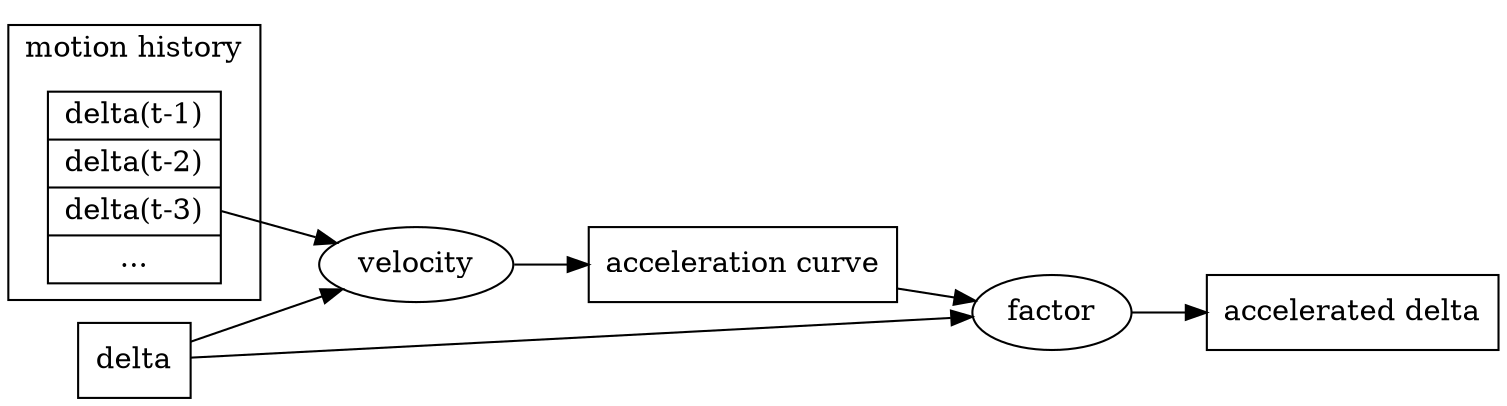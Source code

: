 digraph
{
	rankdir="LR";
	node [shape="box";]
	subgraph cluster0 {
		history[shape=record,label="<f0> delta(t-1)|<f1> delta(t-2)|<f2> delta(t-3)| <f3> ..."];
		label = "motion history";
	}
	delta[label="delta"];
	velocity[shape="ellipse"];
	factor[shape="ellipse"];
	accel[label="accelerated delta"];
	curve[label="acceleration curve"];

	delta->velocity;
	delta->factor;
	factor->accel;
	history->velocity;

	velocity->curve;
	curve->factor;
}

